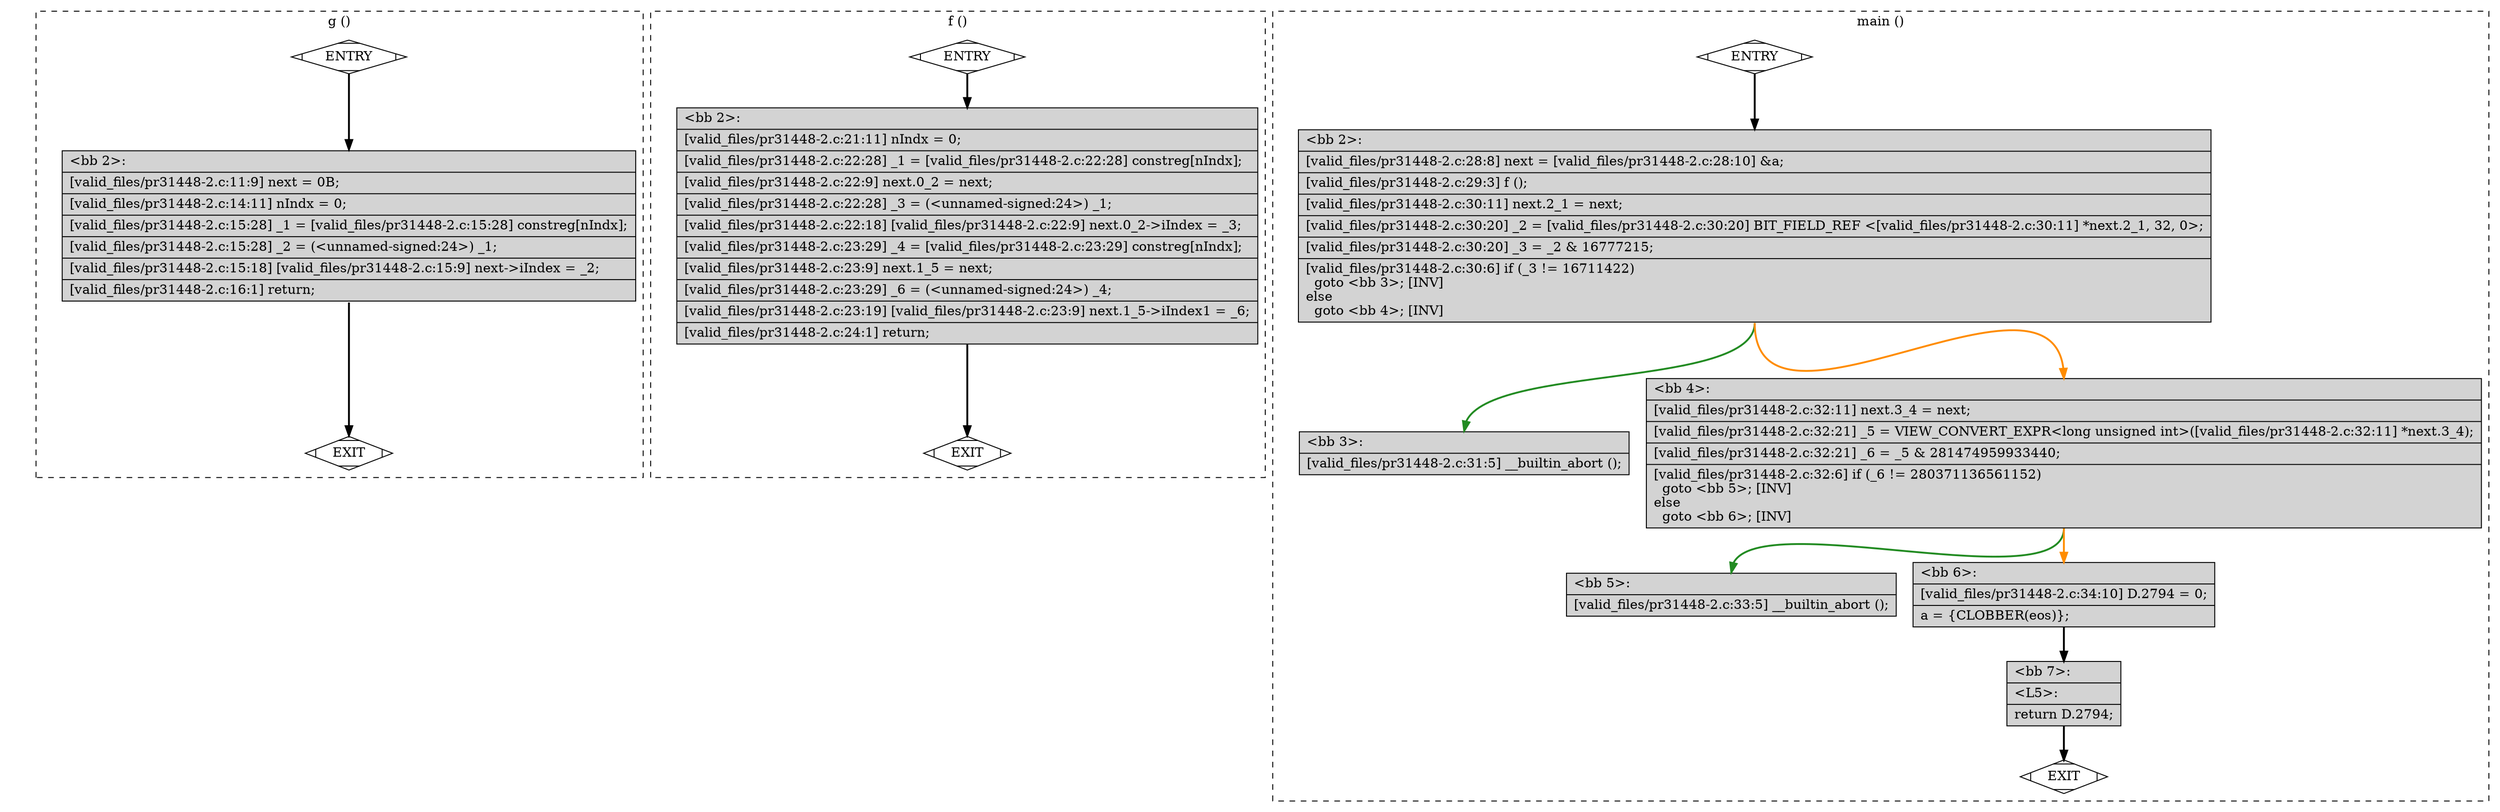 digraph "a-pr31448-2.c.015t.cfg" {
overlap=false;
subgraph "cluster_g" {
	style="dashed";
	color="black";
	label="g ()";
	fn_0_basic_block_0 [shape=Mdiamond,style=filled,fillcolor=white,label="ENTRY"];

	fn_0_basic_block_1 [shape=Mdiamond,style=filled,fillcolor=white,label="EXIT"];

	fn_0_basic_block_2 [shape=record,style=filled,fillcolor=lightgrey,label="{\<bb\ 2\>:\l\
|[valid_files/pr31448-2.c:11:9]\ next\ =\ 0B;\l\
|[valid_files/pr31448-2.c:14:11]\ nIndx\ =\ 0;\l\
|[valid_files/pr31448-2.c:15:28]\ _1\ =\ [valid_files/pr31448-2.c:15:28]\ constreg[nIndx];\l\
|[valid_files/pr31448-2.c:15:28]\ _2\ =\ (\<unnamed-signed:24\>)\ _1;\l\
|[valid_files/pr31448-2.c:15:18]\ [valid_files/pr31448-2.c:15:9]\ next-\>iIndex\ =\ _2;\l\
|[valid_files/pr31448-2.c:16:1]\ return;\l\
}"];

	fn_0_basic_block_0:s -> fn_0_basic_block_2:n [style="solid,bold",color=black,weight=100,constraint=true];
	fn_0_basic_block_2:s -> fn_0_basic_block_1:n [style="solid,bold",color=black,weight=10,constraint=true];
	fn_0_basic_block_0:s -> fn_0_basic_block_1:n [style="invis",constraint=true];
}
subgraph "cluster_f" {
	style="dashed";
	color="black";
	label="f ()";
	fn_1_basic_block_0 [shape=Mdiamond,style=filled,fillcolor=white,label="ENTRY"];

	fn_1_basic_block_1 [shape=Mdiamond,style=filled,fillcolor=white,label="EXIT"];

	fn_1_basic_block_2 [shape=record,style=filled,fillcolor=lightgrey,label="{\<bb\ 2\>:\l\
|[valid_files/pr31448-2.c:21:11]\ nIndx\ =\ 0;\l\
|[valid_files/pr31448-2.c:22:28]\ _1\ =\ [valid_files/pr31448-2.c:22:28]\ constreg[nIndx];\l\
|[valid_files/pr31448-2.c:22:9]\ next.0_2\ =\ next;\l\
|[valid_files/pr31448-2.c:22:28]\ _3\ =\ (\<unnamed-signed:24\>)\ _1;\l\
|[valid_files/pr31448-2.c:22:18]\ [valid_files/pr31448-2.c:22:9]\ next.0_2-\>iIndex\ =\ _3;\l\
|[valid_files/pr31448-2.c:23:29]\ _4\ =\ [valid_files/pr31448-2.c:23:29]\ constreg[nIndx];\l\
|[valid_files/pr31448-2.c:23:9]\ next.1_5\ =\ next;\l\
|[valid_files/pr31448-2.c:23:29]\ _6\ =\ (\<unnamed-signed:24\>)\ _4;\l\
|[valid_files/pr31448-2.c:23:19]\ [valid_files/pr31448-2.c:23:9]\ next.1_5-\>iIndex1\ =\ _6;\l\
|[valid_files/pr31448-2.c:24:1]\ return;\l\
}"];

	fn_1_basic_block_0:s -> fn_1_basic_block_2:n [style="solid,bold",color=black,weight=100,constraint=true];
	fn_1_basic_block_2:s -> fn_1_basic_block_1:n [style="solid,bold",color=black,weight=10,constraint=true];
	fn_1_basic_block_0:s -> fn_1_basic_block_1:n [style="invis",constraint=true];
}
subgraph "cluster_main" {
	style="dashed";
	color="black";
	label="main ()";
	fn_2_basic_block_0 [shape=Mdiamond,style=filled,fillcolor=white,label="ENTRY"];

	fn_2_basic_block_1 [shape=Mdiamond,style=filled,fillcolor=white,label="EXIT"];

	fn_2_basic_block_2 [shape=record,style=filled,fillcolor=lightgrey,label="{\<bb\ 2\>:\l\
|[valid_files/pr31448-2.c:28:8]\ next\ =\ [valid_files/pr31448-2.c:28:10]\ &a;\l\
|[valid_files/pr31448-2.c:29:3]\ f\ ();\l\
|[valid_files/pr31448-2.c:30:11]\ next.2_1\ =\ next;\l\
|[valid_files/pr31448-2.c:30:20]\ _2\ =\ [valid_files/pr31448-2.c:30:20]\ BIT_FIELD_REF\ \<[valid_files/pr31448-2.c:30:11]\ *next.2_1,\ 32,\ 0\>;\l\
|[valid_files/pr31448-2.c:30:20]\ _3\ =\ _2\ &\ 16777215;\l\
|[valid_files/pr31448-2.c:30:6]\ if\ (_3\ !=\ 16711422)\l\
\ \ goto\ \<bb\ 3\>;\ [INV]\l\
else\l\
\ \ goto\ \<bb\ 4\>;\ [INV]\l\
}"];

	fn_2_basic_block_3 [shape=record,style=filled,fillcolor=lightgrey,label="{\<bb\ 3\>:\l\
|[valid_files/pr31448-2.c:31:5]\ __builtin_abort\ ();\l\
}"];

	fn_2_basic_block_4 [shape=record,style=filled,fillcolor=lightgrey,label="{\<bb\ 4\>:\l\
|[valid_files/pr31448-2.c:32:11]\ next.3_4\ =\ next;\l\
|[valid_files/pr31448-2.c:32:21]\ _5\ =\ VIEW_CONVERT_EXPR\<long\ unsigned\ int\>([valid_files/pr31448-2.c:32:11]\ *next.3_4);\l\
|[valid_files/pr31448-2.c:32:21]\ _6\ =\ _5\ &\ 281474959933440;\l\
|[valid_files/pr31448-2.c:32:6]\ if\ (_6\ !=\ 280371136561152)\l\
\ \ goto\ \<bb\ 5\>;\ [INV]\l\
else\l\
\ \ goto\ \<bb\ 6\>;\ [INV]\l\
}"];

	fn_2_basic_block_5 [shape=record,style=filled,fillcolor=lightgrey,label="{\<bb\ 5\>:\l\
|[valid_files/pr31448-2.c:33:5]\ __builtin_abort\ ();\l\
}"];

	fn_2_basic_block_6 [shape=record,style=filled,fillcolor=lightgrey,label="{\<bb\ 6\>:\l\
|[valid_files/pr31448-2.c:34:10]\ D.2794\ =\ 0;\l\
|a\ =\ \{CLOBBER(eos)\};\l\
}"];

	fn_2_basic_block_7 [shape=record,style=filled,fillcolor=lightgrey,label="{\<bb\ 7\>:\l\
|\<L5\>:\l\
|return\ D.2794;\l\
}"];

	fn_2_basic_block_0:s -> fn_2_basic_block_2:n [style="solid,bold",color=black,weight=100,constraint=true];
	fn_2_basic_block_2:s -> fn_2_basic_block_3:n [style="solid,bold",color=forestgreen,weight=10,constraint=true];
	fn_2_basic_block_2:s -> fn_2_basic_block_4:n [style="solid,bold",color=darkorange,weight=10,constraint=true];
	fn_2_basic_block_4:s -> fn_2_basic_block_5:n [style="solid,bold",color=forestgreen,weight=10,constraint=true];
	fn_2_basic_block_4:s -> fn_2_basic_block_6:n [style="solid,bold",color=darkorange,weight=10,constraint=true];
	fn_2_basic_block_6:s -> fn_2_basic_block_7:n [style="solid,bold",color=black,weight=100,constraint=true];
	fn_2_basic_block_7:s -> fn_2_basic_block_1:n [style="solid,bold",color=black,weight=10,constraint=true];
	fn_2_basic_block_0:s -> fn_2_basic_block_1:n [style="invis",constraint=true];
}
}
